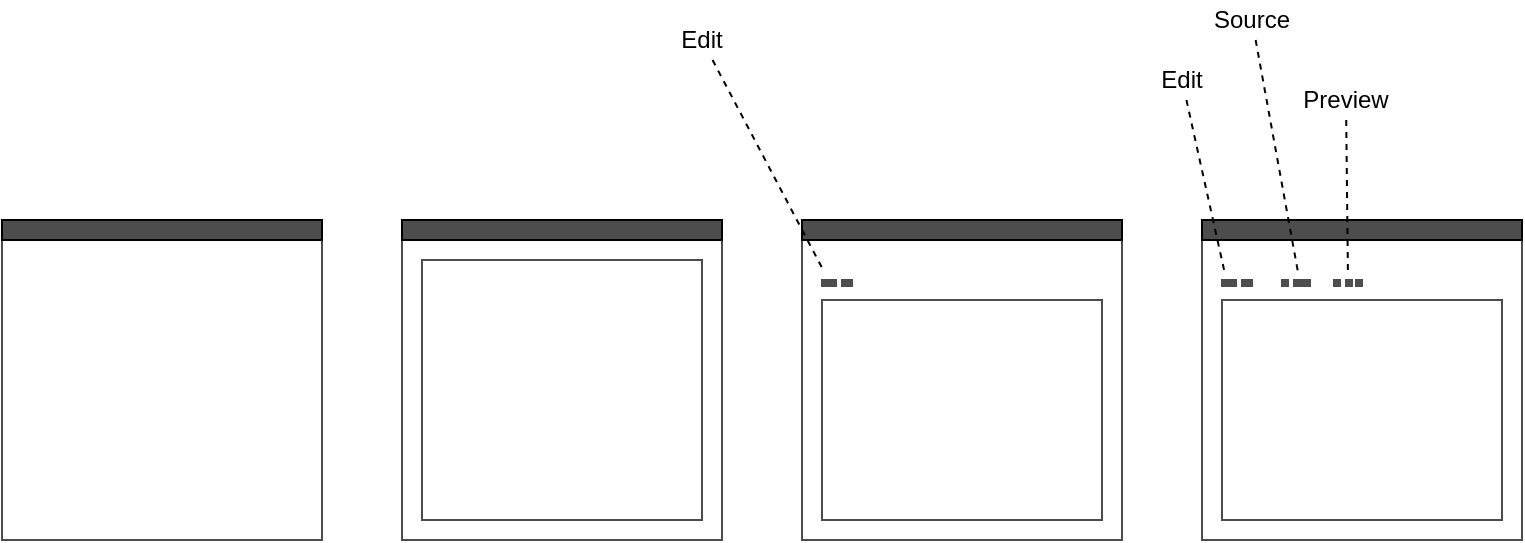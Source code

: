 <mxfile version="10.8.0" type="github"><diagram id="hqYyaIku0TCHqd9WAnG5" name="Page-1"><mxGraphModel dx="1158" dy="775" grid="1" gridSize="10" guides="1" tooltips="1" connect="1" arrows="1" fold="1" page="1" pageScale="1" pageWidth="827" pageHeight="1169" math="0" shadow="0"><root><mxCell id="0"/><mxCell id="1" parent="0"/><mxCell id="5ZUlq0CMV7zzG2yOk2Kj-1" value="" style="rounded=0;whiteSpace=wrap;html=1;strokeColor=#4D4D4D;" vertex="1" parent="1"><mxGeometry x="40" y="160" width="160" height="160" as="geometry"/></mxCell><mxCell id="5ZUlq0CMV7zzG2yOk2Kj-2" value="" style="rounded=0;whiteSpace=wrap;html=1;fillColor=#4D4D4D;" vertex="1" parent="1"><mxGeometry x="40" y="160" width="160" height="10" as="geometry"/></mxCell><mxCell id="5ZUlq0CMV7zzG2yOk2Kj-3" value="" style="rounded=0;whiteSpace=wrap;html=1;strokeColor=#4D4D4D;" vertex="1" parent="1"><mxGeometry x="240" y="160" width="160" height="160" as="geometry"/></mxCell><mxCell id="5ZUlq0CMV7zzG2yOk2Kj-4" value="" style="rounded=0;whiteSpace=wrap;html=1;fillColor=#4D4D4D;" vertex="1" parent="1"><mxGeometry x="240" y="160" width="160" height="10" as="geometry"/></mxCell><mxCell id="5ZUlq0CMV7zzG2yOk2Kj-5" value="" style="rounded=0;whiteSpace=wrap;html=1;strokeColor=#4D4D4D;" vertex="1" parent="1"><mxGeometry x="250" y="180" width="140" height="130" as="geometry"/></mxCell><mxCell id="5ZUlq0CMV7zzG2yOk2Kj-6" value="" style="rounded=0;whiteSpace=wrap;html=1;strokeColor=#4D4D4D;" vertex="1" parent="1"><mxGeometry x="440" y="160" width="160" height="160" as="geometry"/></mxCell><mxCell id="5ZUlq0CMV7zzG2yOk2Kj-7" value="" style="rounded=0;whiteSpace=wrap;html=1;fillColor=#4D4D4D;" vertex="1" parent="1"><mxGeometry x="440" y="160" width="160" height="10" as="geometry"/></mxCell><mxCell id="5ZUlq0CMV7zzG2yOk2Kj-8" value="" style="rounded=0;whiteSpace=wrap;html=1;strokeColor=#4D4D4D;" vertex="1" parent="1"><mxGeometry x="450" y="200" width="140" height="110" as="geometry"/></mxCell><mxCell id="5ZUlq0CMV7zzG2yOk2Kj-21" value="" style="group" vertex="1" connectable="0" parent="1"><mxGeometry x="450" y="190" width="15" height="3" as="geometry"/></mxCell><mxCell id="5ZUlq0CMV7zzG2yOk2Kj-17" value="" style="group" vertex="1" connectable="0" parent="5ZUlq0CMV7zzG2yOk2Kj-21"><mxGeometry width="15" height="3" as="geometry"/></mxCell><mxCell id="5ZUlq0CMV7zzG2yOk2Kj-10" value="" style="rounded=0;whiteSpace=wrap;html=1;strokeColor=#4D4D4D;fillColor=#4D4D4D;" vertex="1" parent="5ZUlq0CMV7zzG2yOk2Kj-17"><mxGeometry width="7" height="3" as="geometry"/></mxCell><mxCell id="5ZUlq0CMV7zzG2yOk2Kj-11" value="" style="rounded=0;whiteSpace=wrap;html=1;strokeColor=#4D4D4D;fillColor=#4D4D4D;" vertex="1" parent="5ZUlq0CMV7zzG2yOk2Kj-17"><mxGeometry x="10" width="5" height="3" as="geometry"/></mxCell><mxCell id="5ZUlq0CMV7zzG2yOk2Kj-46" style="rounded=0;orthogonalLoop=1;jettySize=auto;html=1;entryX=0.063;entryY=0.15;entryDx=0;entryDy=0;endArrow=none;endFill=0;dashed=1;entryPerimeter=0;" edge="1" parent="1" source="5ZUlq0CMV7zzG2yOk2Kj-24" target="5ZUlq0CMV7zzG2yOk2Kj-6"><mxGeometry relative="1" as="geometry"/></mxCell><mxCell id="5ZUlq0CMV7zzG2yOk2Kj-24" value="Edit" style="text;html=1;strokeColor=none;fillColor=none;align=center;verticalAlign=middle;whiteSpace=wrap;rounded=0;" vertex="1" parent="1"><mxGeometry x="370" y="60" width="40" height="20" as="geometry"/></mxCell><mxCell id="5ZUlq0CMV7zzG2yOk2Kj-27" value="" style="rounded=0;whiteSpace=wrap;html=1;strokeColor=#4D4D4D;" vertex="1" parent="1"><mxGeometry x="640" y="160" width="160" height="160" as="geometry"/></mxCell><mxCell id="5ZUlq0CMV7zzG2yOk2Kj-28" value="" style="rounded=0;whiteSpace=wrap;html=1;fillColor=#4D4D4D;" vertex="1" parent="1"><mxGeometry x="640" y="160" width="160" height="10" as="geometry"/></mxCell><mxCell id="5ZUlq0CMV7zzG2yOk2Kj-29" value="" style="rounded=0;whiteSpace=wrap;html=1;strokeColor=#4D4D4D;" vertex="1" parent="1"><mxGeometry x="650" y="200" width="140" height="110" as="geometry"/></mxCell><mxCell id="5ZUlq0CMV7zzG2yOk2Kj-30" value="" style="group" vertex="1" connectable="0" parent="1"><mxGeometry x="650" y="190" width="15" height="3" as="geometry"/></mxCell><mxCell id="5ZUlq0CMV7zzG2yOk2Kj-31" value="" style="group" vertex="1" connectable="0" parent="5ZUlq0CMV7zzG2yOk2Kj-30"><mxGeometry width="15" height="3" as="geometry"/></mxCell><mxCell id="5ZUlq0CMV7zzG2yOk2Kj-32" value="" style="rounded=0;whiteSpace=wrap;html=1;strokeColor=#4D4D4D;fillColor=#4D4D4D;" vertex="1" parent="5ZUlq0CMV7zzG2yOk2Kj-31"><mxGeometry width="7" height="3" as="geometry"/></mxCell><mxCell id="5ZUlq0CMV7zzG2yOk2Kj-33" value="" style="rounded=0;whiteSpace=wrap;html=1;strokeColor=#4D4D4D;fillColor=#4D4D4D;" vertex="1" parent="5ZUlq0CMV7zzG2yOk2Kj-31"><mxGeometry x="10" width="5" height="3" as="geometry"/></mxCell><mxCell id="5ZUlq0CMV7zzG2yOk2Kj-34" value="" style="group" vertex="1" connectable="0" parent="1"><mxGeometry x="680" y="190" width="14" height="3" as="geometry"/></mxCell><mxCell id="5ZUlq0CMV7zzG2yOk2Kj-35" value="" style="group" vertex="1" connectable="0" parent="5ZUlq0CMV7zzG2yOk2Kj-34"><mxGeometry width="14" height="3" as="geometry"/></mxCell><mxCell id="5ZUlq0CMV7zzG2yOk2Kj-36" value="" style="rounded=0;whiteSpace=wrap;html=1;strokeColor=#4D4D4D;fillColor=#4D4D4D;" vertex="1" parent="5ZUlq0CMV7zzG2yOk2Kj-35"><mxGeometry width="3" height="3" as="geometry"/></mxCell><mxCell id="5ZUlq0CMV7zzG2yOk2Kj-37" value="" style="rounded=0;whiteSpace=wrap;html=1;strokeColor=#4D4D4D;fillColor=#4D4D4D;" vertex="1" parent="5ZUlq0CMV7zzG2yOk2Kj-35"><mxGeometry x="6" width="8" height="3" as="geometry"/></mxCell><mxCell id="5ZUlq0CMV7zzG2yOk2Kj-38" value="" style="group" vertex="1" connectable="0" parent="1"><mxGeometry x="706" y="190" width="14" height="3" as="geometry"/></mxCell><mxCell id="5ZUlq0CMV7zzG2yOk2Kj-39" value="" style="group" vertex="1" connectable="0" parent="5ZUlq0CMV7zzG2yOk2Kj-38"><mxGeometry width="14" height="3" as="geometry"/></mxCell><mxCell id="5ZUlq0CMV7zzG2yOk2Kj-40" value="" style="rounded=0;whiteSpace=wrap;html=1;strokeColor=#4D4D4D;fillColor=#4D4D4D;" vertex="1" parent="5ZUlq0CMV7zzG2yOk2Kj-39"><mxGeometry width="3" height="3" as="geometry"/></mxCell><mxCell id="5ZUlq0CMV7zzG2yOk2Kj-41" value="" style="rounded=0;whiteSpace=wrap;html=1;strokeColor=#4D4D4D;fillColor=#4D4D4D;" vertex="1" parent="5ZUlq0CMV7zzG2yOk2Kj-39"><mxGeometry x="6" width="3" height="3" as="geometry"/></mxCell><mxCell id="5ZUlq0CMV7zzG2yOk2Kj-42" value="" style="rounded=0;whiteSpace=wrap;html=1;strokeColor=#4D4D4D;fillColor=#4D4D4D;" vertex="1" parent="5ZUlq0CMV7zzG2yOk2Kj-39"><mxGeometry x="11" width="3" height="3" as="geometry"/></mxCell><mxCell id="5ZUlq0CMV7zzG2yOk2Kj-48" style="edgeStyle=none;rounded=0;orthogonalLoop=1;jettySize=auto;html=1;entryX=0.3;entryY=0.163;entryDx=0;entryDy=0;entryPerimeter=0;dashed=1;endArrow=none;endFill=0;" edge="1" parent="1" source="5ZUlq0CMV7zzG2yOk2Kj-43" target="5ZUlq0CMV7zzG2yOk2Kj-27"><mxGeometry relative="1" as="geometry"/></mxCell><mxCell id="5ZUlq0CMV7zzG2yOk2Kj-43" value="Source" style="text;html=1;strokeColor=none;fillColor=none;align=center;verticalAlign=middle;whiteSpace=wrap;rounded=0;" vertex="1" parent="1"><mxGeometry x="645" y="50" width="40" height="20" as="geometry"/></mxCell><mxCell id="5ZUlq0CMV7zzG2yOk2Kj-49" style="edgeStyle=none;rounded=0;orthogonalLoop=1;jettySize=auto;html=1;entryX=0.456;entryY=0.163;entryDx=0;entryDy=0;entryPerimeter=0;dashed=1;endArrow=none;endFill=0;" edge="1" parent="1" source="5ZUlq0CMV7zzG2yOk2Kj-44" target="5ZUlq0CMV7zzG2yOk2Kj-27"><mxGeometry relative="1" as="geometry"/></mxCell><mxCell id="5ZUlq0CMV7zzG2yOk2Kj-44" value="Preview" style="text;html=1;strokeColor=none;fillColor=none;align=center;verticalAlign=middle;whiteSpace=wrap;rounded=0;" vertex="1" parent="1"><mxGeometry x="692" y="90" width="40" height="20" as="geometry"/></mxCell><mxCell id="5ZUlq0CMV7zzG2yOk2Kj-47" style="edgeStyle=none;rounded=0;orthogonalLoop=1;jettySize=auto;html=1;entryX=0.069;entryY=0.156;entryDx=0;entryDy=0;entryPerimeter=0;dashed=1;endArrow=none;endFill=0;" edge="1" parent="1" source="5ZUlq0CMV7zzG2yOk2Kj-45" target="5ZUlq0CMV7zzG2yOk2Kj-27"><mxGeometry relative="1" as="geometry"/></mxCell><mxCell id="5ZUlq0CMV7zzG2yOk2Kj-45" value="Edit" style="text;html=1;strokeColor=none;fillColor=none;align=center;verticalAlign=middle;whiteSpace=wrap;rounded=0;" vertex="1" parent="1"><mxGeometry x="610" y="80" width="40" height="20" as="geometry"/></mxCell></root></mxGraphModel></diagram></mxfile>